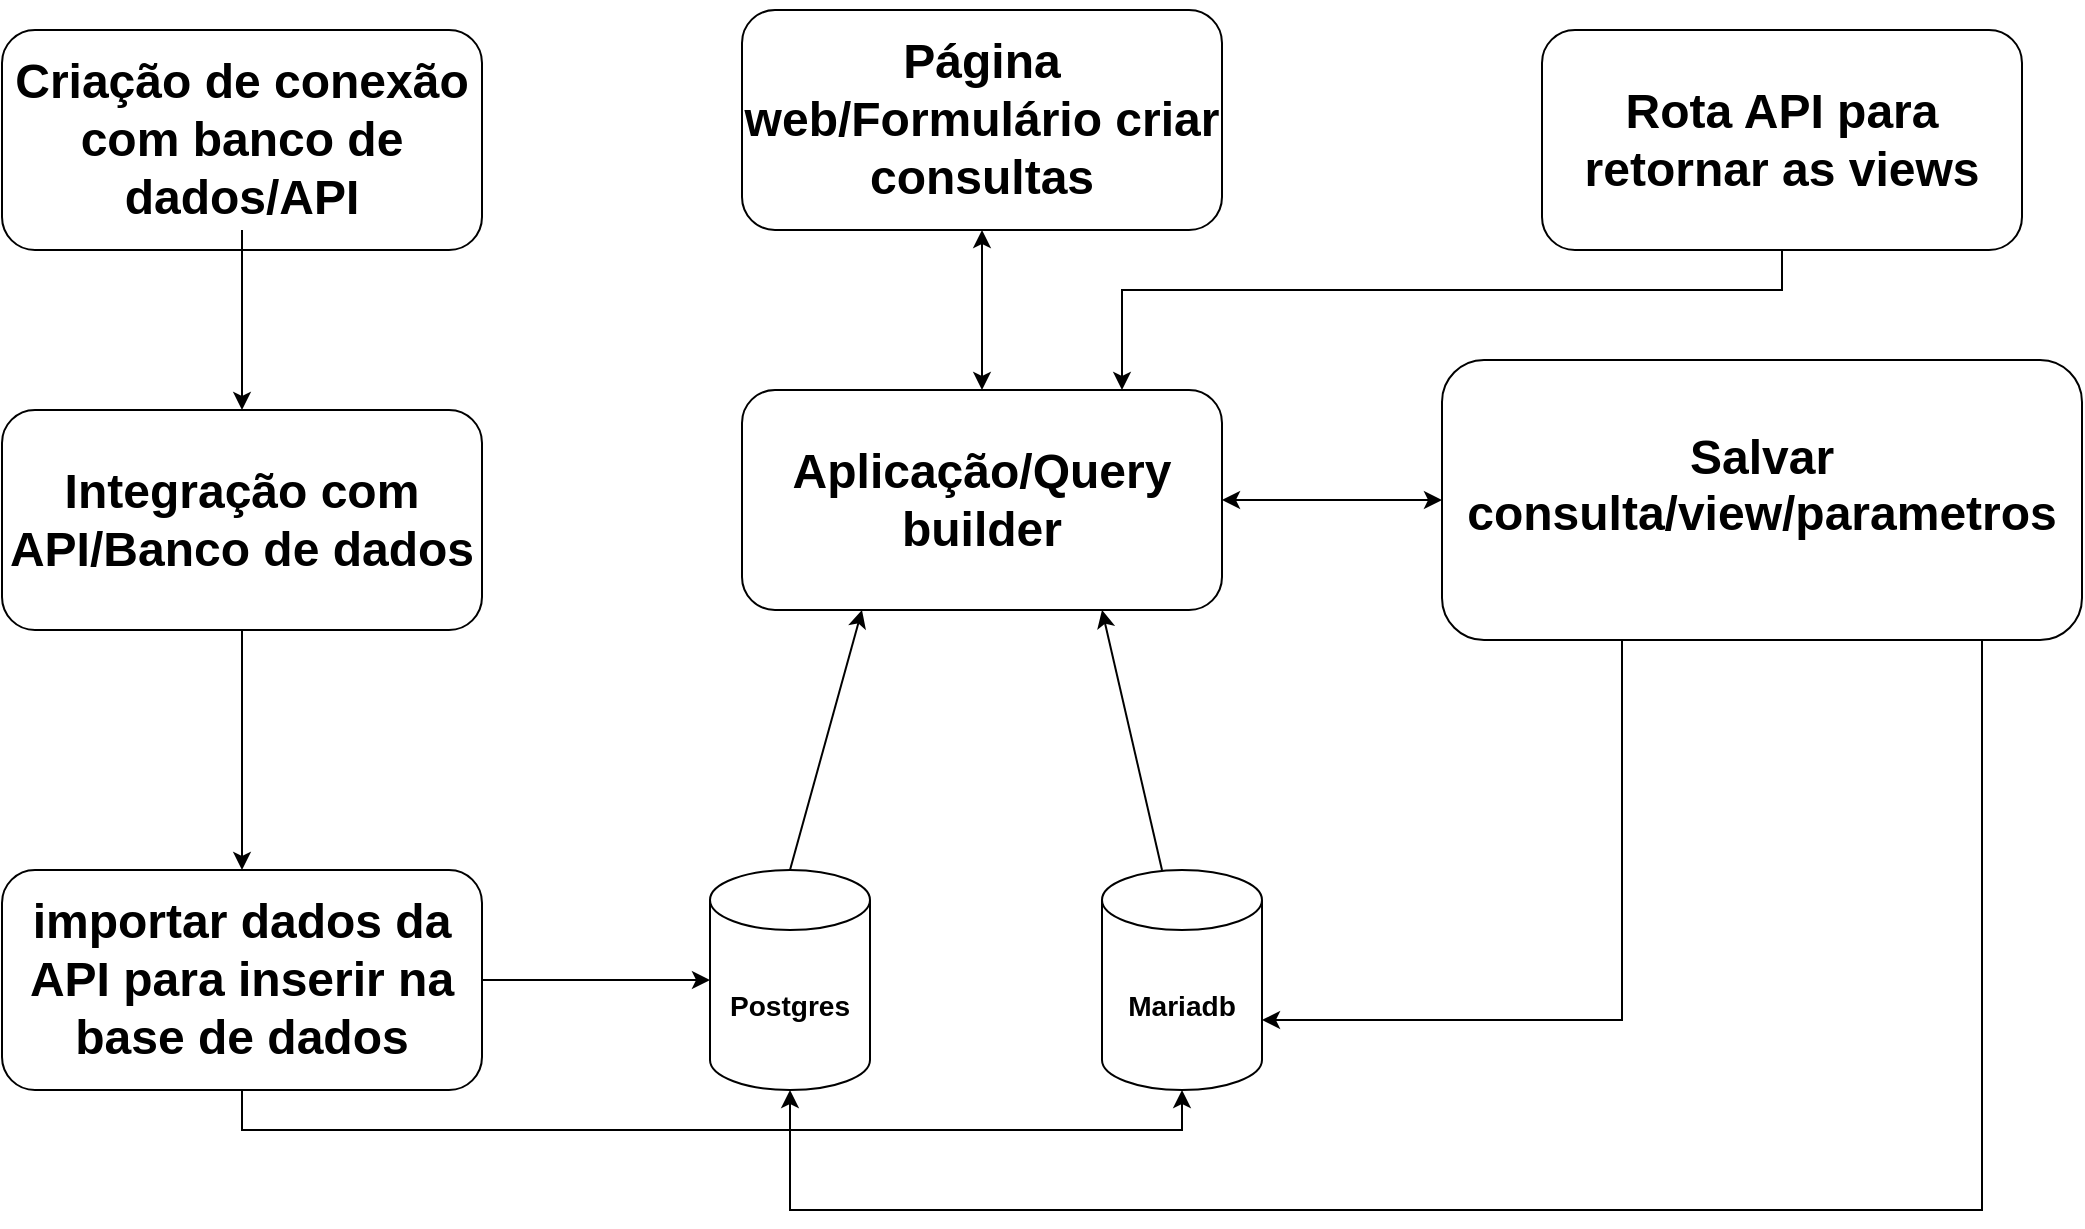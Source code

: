 <mxfile version="26.1.0">
  <diagram name="Página-1" id="fJ328dLKhWkzOIIOaobB">
    <mxGraphModel dx="1434" dy="1949" grid="1" gridSize="10" guides="1" tooltips="1" connect="1" arrows="1" fold="1" page="1" pageScale="1" pageWidth="827" pageHeight="1169" math="0" shadow="0">
      <root>
        <mxCell id="0" />
        <mxCell id="1" parent="0" />
        <object label="&lt;h1&gt;Aplicação/Query builder&lt;/h1&gt;" nome="Query builder" id="AtnoQmZaIrdG3QzwIMW3-2">
          <mxCell style="rounded=1;whiteSpace=wrap;html=1;" vertex="1" parent="1">
            <mxGeometry x="390" y="190" width="240" height="110" as="geometry" />
          </mxCell>
        </object>
        <mxCell id="AtnoQmZaIrdG3QzwIMW3-3" value="&lt;h3&gt;Postgres&lt;/h3&gt;" style="shape=cylinder3;whiteSpace=wrap;html=1;boundedLbl=1;backgroundOutline=1;size=15;" vertex="1" parent="1">
          <mxGeometry x="374" y="430" width="80" height="110" as="geometry" />
        </mxCell>
        <mxCell id="AtnoQmZaIrdG3QzwIMW3-4" value="&lt;h3&gt;Mariadb&lt;/h3&gt;" style="shape=cylinder3;whiteSpace=wrap;html=1;boundedLbl=1;backgroundOutline=1;size=15;" vertex="1" parent="1">
          <mxGeometry x="570" y="430" width="80" height="110" as="geometry" />
        </mxCell>
        <mxCell id="AtnoQmZaIrdG3QzwIMW3-5" value="" style="endArrow=classic;html=1;rounded=0;entryX=0.25;entryY=1;entryDx=0;entryDy=0;exitX=0.5;exitY=0;exitDx=0;exitDy=0;exitPerimeter=0;" edge="1" parent="1" source="AtnoQmZaIrdG3QzwIMW3-3" target="AtnoQmZaIrdG3QzwIMW3-2">
          <mxGeometry width="50" height="50" relative="1" as="geometry">
            <mxPoint x="390" y="430" as="sourcePoint" />
            <mxPoint x="440" y="380" as="targetPoint" />
          </mxGeometry>
        </mxCell>
        <mxCell id="AtnoQmZaIrdG3QzwIMW3-6" value="" style="endArrow=classic;html=1;rounded=0;entryX=0.75;entryY=1;entryDx=0;entryDy=0;" edge="1" parent="1" target="AtnoQmZaIrdG3QzwIMW3-2">
          <mxGeometry width="50" height="50" relative="1" as="geometry">
            <mxPoint x="600" y="430" as="sourcePoint" />
            <mxPoint x="650" y="380" as="targetPoint" />
          </mxGeometry>
        </mxCell>
        <object label="&lt;h1&gt;Página web/Formulário criar consultas&lt;/h1&gt;" nome="Query builder" id="AtnoQmZaIrdG3QzwIMW3-7">
          <mxCell style="rounded=1;whiteSpace=wrap;html=1;" vertex="1" parent="1">
            <mxGeometry x="390" width="240" height="110" as="geometry" />
          </mxCell>
        </object>
        <mxCell id="AtnoQmZaIrdG3QzwIMW3-9" value="" style="endArrow=classic;startArrow=classic;html=1;rounded=0;entryX=0.5;entryY=1;entryDx=0;entryDy=0;exitX=0.5;exitY=0;exitDx=0;exitDy=0;" edge="1" parent="1" source="AtnoQmZaIrdG3QzwIMW3-2" target="AtnoQmZaIrdG3QzwIMW3-7">
          <mxGeometry width="50" height="50" relative="1" as="geometry">
            <mxPoint x="490" y="180" as="sourcePoint" />
            <mxPoint x="540" y="130" as="targetPoint" />
          </mxGeometry>
        </mxCell>
        <object label="&lt;h1&gt;Criação de conexão com banco de dados/API&lt;/h1&gt;" nome="Query builder" id="AtnoQmZaIrdG3QzwIMW3-10">
          <mxCell style="rounded=1;whiteSpace=wrap;html=1;" vertex="1" parent="1">
            <mxGeometry x="20" y="10" width="240" height="110" as="geometry" />
          </mxCell>
        </object>
        <mxCell id="AtnoQmZaIrdG3QzwIMW3-18" style="edgeStyle=orthogonalEdgeStyle;rounded=0;orthogonalLoop=1;jettySize=auto;html=1;" edge="1" parent="1" source="AtnoQmZaIrdG3QzwIMW3-11" target="AtnoQmZaIrdG3QzwIMW3-15">
          <mxGeometry relative="1" as="geometry" />
        </mxCell>
        <object label="&lt;h1&gt;Integração com API/Banco de dados&lt;/h1&gt;" nome="Query builder" id="AtnoQmZaIrdG3QzwIMW3-11">
          <mxCell style="rounded=1;whiteSpace=wrap;html=1;" vertex="1" parent="1">
            <mxGeometry x="20" y="200" width="240" height="110" as="geometry" />
          </mxCell>
        </object>
        <mxCell id="AtnoQmZaIrdG3QzwIMW3-13" value="" style="endArrow=classic;html=1;rounded=0;" edge="1" parent="1" target="AtnoQmZaIrdG3QzwIMW3-11">
          <mxGeometry width="50" height="50" relative="1" as="geometry">
            <mxPoint x="140" y="110" as="sourcePoint" />
            <mxPoint x="180" y="140" as="targetPoint" />
          </mxGeometry>
        </mxCell>
        <mxCell id="AtnoQmZaIrdG3QzwIMW3-20" style="edgeStyle=orthogonalEdgeStyle;rounded=0;orthogonalLoop=1;jettySize=auto;html=1;exitX=0.5;exitY=1;exitDx=0;exitDy=0;entryX=0.5;entryY=1;entryDx=0;entryDy=0;entryPerimeter=0;" edge="1" parent="1" source="AtnoQmZaIrdG3QzwIMW3-15" target="AtnoQmZaIrdG3QzwIMW3-4">
          <mxGeometry relative="1" as="geometry">
            <mxPoint x="610" y="590" as="targetPoint" />
          </mxGeometry>
        </mxCell>
        <mxCell id="AtnoQmZaIrdG3QzwIMW3-21" value="" style="edgeStyle=orthogonalEdgeStyle;rounded=0;orthogonalLoop=1;jettySize=auto;html=1;" edge="1" parent="1" source="AtnoQmZaIrdG3QzwIMW3-15" target="AtnoQmZaIrdG3QzwIMW3-3">
          <mxGeometry relative="1" as="geometry" />
        </mxCell>
        <object label="&lt;h1&gt;importar dados da API para inserir na base de dados&lt;/h1&gt;" nome="Query builder" id="AtnoQmZaIrdG3QzwIMW3-15">
          <mxCell style="rounded=1;whiteSpace=wrap;html=1;" vertex="1" parent="1">
            <mxGeometry x="20" y="430" width="240" height="110" as="geometry" />
          </mxCell>
        </object>
        <object label="&lt;h1&gt;Salvar consulta/view/parametros&lt;/h1&gt;&lt;div&gt;&lt;br&gt;&lt;/div&gt;" nome="Query builder" id="AtnoQmZaIrdG3QzwIMW3-22">
          <mxCell style="rounded=1;whiteSpace=wrap;html=1;" vertex="1" parent="1">
            <mxGeometry x="740" y="175" width="320" height="140" as="geometry" />
          </mxCell>
        </object>
        <mxCell id="AtnoQmZaIrdG3QzwIMW3-24" value="" style="endArrow=classic;startArrow=classic;html=1;rounded=0;entryX=0;entryY=0.5;entryDx=0;entryDy=0;exitX=1;exitY=0.5;exitDx=0;exitDy=0;" edge="1" parent="1" source="AtnoQmZaIrdG3QzwIMW3-2" target="AtnoQmZaIrdG3QzwIMW3-22">
          <mxGeometry width="50" height="50" relative="1" as="geometry">
            <mxPoint x="650" y="270" as="sourcePoint" />
            <mxPoint x="710" y="230" as="targetPoint" />
          </mxGeometry>
        </mxCell>
        <mxCell id="AtnoQmZaIrdG3QzwIMW3-28" style="edgeStyle=orthogonalEdgeStyle;rounded=0;orthogonalLoop=1;jettySize=auto;html=1;entryX=1;entryY=0;entryDx=0;entryDy=75;entryPerimeter=0;" edge="1" parent="1" source="AtnoQmZaIrdG3QzwIMW3-22" target="AtnoQmZaIrdG3QzwIMW3-4">
          <mxGeometry relative="1" as="geometry">
            <Array as="points">
              <mxPoint x="830" y="505" />
            </Array>
          </mxGeometry>
        </mxCell>
        <mxCell id="AtnoQmZaIrdG3QzwIMW3-30" style="edgeStyle=orthogonalEdgeStyle;rounded=0;orthogonalLoop=1;jettySize=auto;html=1;entryX=0.5;entryY=1;entryDx=0;entryDy=0;entryPerimeter=0;" edge="1" parent="1" source="AtnoQmZaIrdG3QzwIMW3-22" target="AtnoQmZaIrdG3QzwIMW3-3">
          <mxGeometry relative="1" as="geometry">
            <Array as="points">
              <mxPoint x="1010" y="600" />
              <mxPoint x="414" y="600" />
            </Array>
          </mxGeometry>
        </mxCell>
        <mxCell id="AtnoQmZaIrdG3QzwIMW3-33" style="edgeStyle=orthogonalEdgeStyle;rounded=0;orthogonalLoop=1;jettySize=auto;html=1;" edge="1" parent="1" source="AtnoQmZaIrdG3QzwIMW3-31">
          <mxGeometry relative="1" as="geometry">
            <mxPoint x="580" y="190" as="targetPoint" />
            <Array as="points">
              <mxPoint x="910" y="140" />
              <mxPoint x="580" y="140" />
              <mxPoint x="580" y="190" />
            </Array>
          </mxGeometry>
        </mxCell>
        <object label="&lt;h1&gt;Rota API para retornar as views&lt;/h1&gt;" nome="Query builder" id="AtnoQmZaIrdG3QzwIMW3-31">
          <mxCell style="rounded=1;whiteSpace=wrap;html=1;" vertex="1" parent="1">
            <mxGeometry x="790" y="10" width="240" height="110" as="geometry" />
          </mxCell>
        </object>
      </root>
    </mxGraphModel>
  </diagram>
</mxfile>
